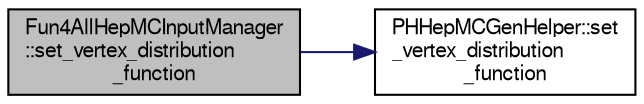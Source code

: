 digraph "Fun4AllHepMCInputManager::set_vertex_distribution_function"
{
  bgcolor="transparent";
  edge [fontname="FreeSans",fontsize="10",labelfontname="FreeSans",labelfontsize="10"];
  node [fontname="FreeSans",fontsize="10",shape=record];
  rankdir="LR";
  Node1 [label="Fun4AllHepMCInputManager\l::set_vertex_distribution\l_function",height=0.2,width=0.4,color="black", fillcolor="grey75", style="filled" fontcolor="black"];
  Node1 -> Node2 [color="midnightblue",fontsize="10",style="solid",fontname="FreeSans"];
  Node2 [label="PHHepMCGenHelper::set\l_vertex_distribution\l_function",height=0.2,width=0.4,color="black",URL="$dd/d2a/classPHHepMCGenHelper.html#a1efa535f8b08a7a72e5b66121c7da777",tooltip="toss a new vertex according to a Uniform or Gaus distribution "];
}

